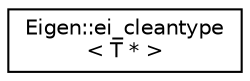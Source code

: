 digraph "Graphical Class Hierarchy"
{
  edge [fontname="Helvetica",fontsize="10",labelfontname="Helvetica",labelfontsize="10"];
  node [fontname="Helvetica",fontsize="10",shape=record];
  rankdir="LR";
  Node1 [label="Eigen::ei_cleantype\l\< T * \>",height=0.2,width=0.4,color="black", fillcolor="white", style="filled",URL="$struct_eigen_1_1ei__cleantype_3_01_t_01_5_01_4.html"];
}
